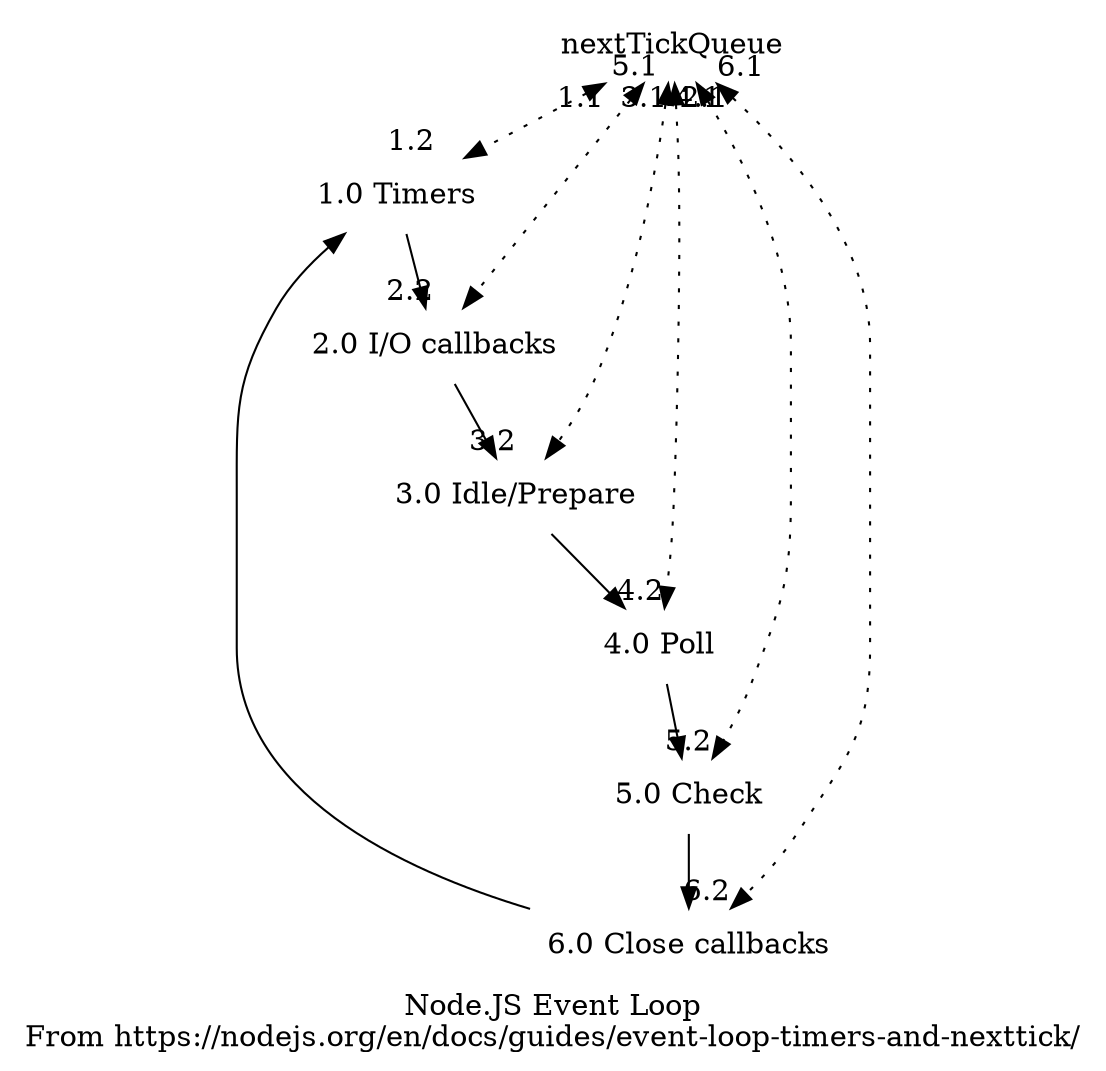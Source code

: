 digraph eventLoop {
  label = "Node.JS Event Loop\nFrom https://nodejs.org/en/docs/guides/event-loop-timers-and-nexttick/"
  rotation = 27;

  node [ shape=none ];

  "1.0 Timers"          -> "2.0 I/O callbacks";
  "2.0 I/O callbacks"   -> "3.0 Idle/Prepare";
  "3.0 Idle/Prepare"    -> "4.0 Poll";
  "4.0 Poll"            -> "5.0 Check";
  "5.0 Check"           -> "6.0 Close callbacks";
  "6.0 Close callbacks" -> "1.0 Timers";

  edge [ dir=both, style=dotted ];
  nextTickQueue -> "1.0 Timers"          [ taillabel="1.1",     headlabel="1.2   " ];
  nextTickQueue -> "2.0 I/O callbacks"   [ taillabel="    2.1", headlabel="2.2   " ];
  nextTickQueue -> "3.0 Idle/Prepare"    [ taillabel="3.1",     headlabel="3.2   " ];
  nextTickQueue -> "4.0 Poll"            [ taillabel="4.1    ", headlabel="4.2"    ];
  nextTickQueue -> "5.0 Check"           [ taillabel="5.1    ", headlabel="    5.2"];
  nextTickQueue -> "6.0 Close callbacks" [ taillabel="6.1  ",   headlabel="6.2" ];
}
